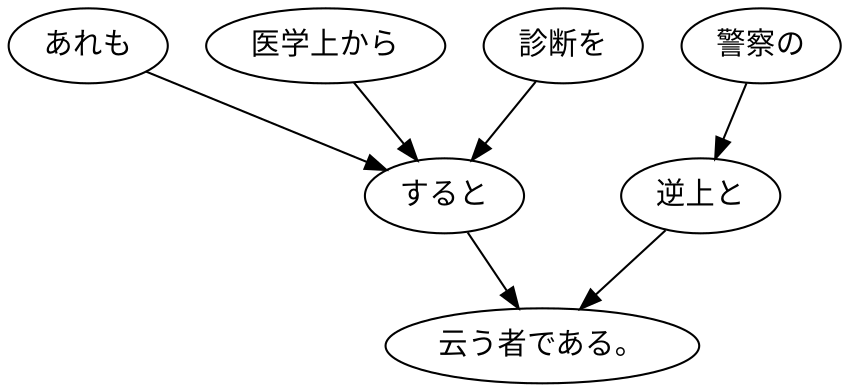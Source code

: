 digraph graph4863 {
	node0 [label="あれも"];
	node1 [label="医学上から"];
	node2 [label="診断を"];
	node3 [label="すると"];
	node4 [label="警察の"];
	node5 [label="逆上と"];
	node6 [label="云う者である。"];
	node0 -> node3;
	node1 -> node3;
	node2 -> node3;
	node3 -> node6;
	node4 -> node5;
	node5 -> node6;
}
